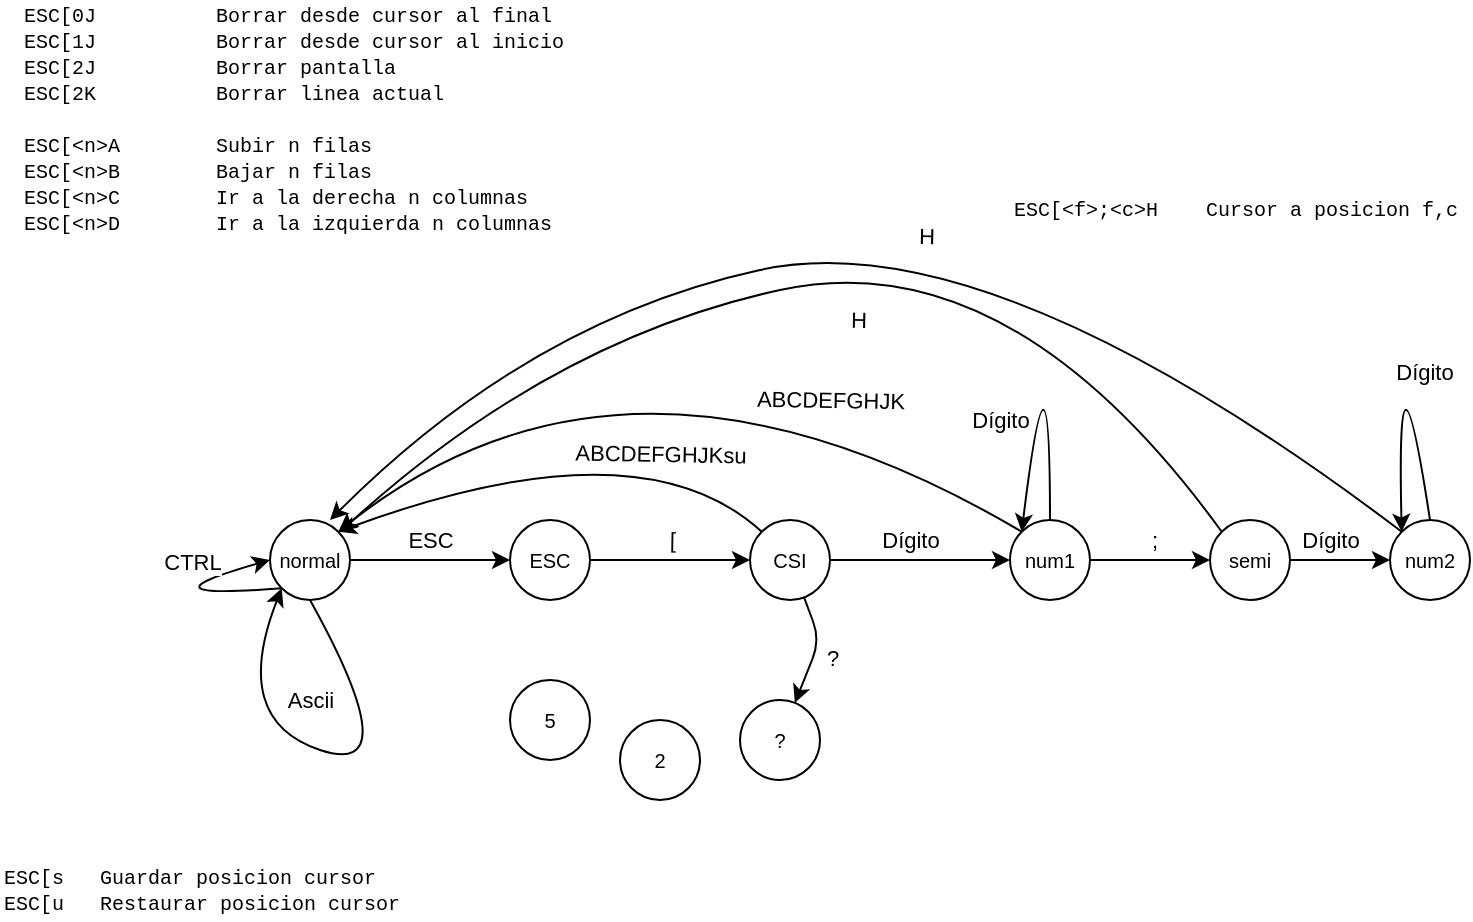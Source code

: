 <mxfile>
    <diagram id="c8xOtOYI2xohcxWzqiEW" name="Page-1">
        <mxGraphModel dx="811" dy="465" grid="1" gridSize="10" guides="1" tooltips="1" connect="1" arrows="1" fold="1" page="1" pageScale="1" pageWidth="850" pageHeight="1100" math="0" shadow="0">
            <root>
                <mxCell id="0"/>
                <mxCell id="1" parent="0"/>
                <mxCell id="7" value="normal" style="ellipse;whiteSpace=wrap;html=1;aspect=fixed;fontSize=10;" parent="1" vertex="1">
                    <mxGeometry x="165" y="320" width="40" height="40" as="geometry"/>
                </mxCell>
                <mxCell id="81" style="edgeStyle=none;html=1;" edge="1" parent="1" source="14" target="79">
                    <mxGeometry relative="1" as="geometry">
                        <Array as="points">
                            <mxPoint x="440" y="380"/>
                        </Array>
                    </mxGeometry>
                </mxCell>
                <mxCell id="82" value="?" style="edgeLabel;html=1;align=center;verticalAlign=middle;resizable=0;points=[];" vertex="1" connectable="0" parent="81">
                    <mxGeometry x="0.155" relative="1" as="geometry">
                        <mxPoint x="9" as="offset"/>
                    </mxGeometry>
                </mxCell>
                <mxCell id="14" value="CSI" style="ellipse;whiteSpace=wrap;html=1;aspect=fixed;fontSize=10;" parent="1" vertex="1">
                    <mxGeometry x="405" y="320" width="40" height="40" as="geometry"/>
                </mxCell>
                <mxCell id="15" value="num1" style="ellipse;whiteSpace=wrap;html=1;aspect=fixed;fontSize=10;" parent="1" vertex="1">
                    <mxGeometry x="535" y="320" width="40" height="40" as="geometry"/>
                </mxCell>
                <mxCell id="17" value="ESC" style="ellipse;whiteSpace=wrap;html=1;aspect=fixed;fontSize=10;" parent="1" vertex="1">
                    <mxGeometry x="285" y="320" width="40" height="40" as="geometry"/>
                </mxCell>
                <mxCell id="18" value="" style="endArrow=classic;html=1;curved=1;exitX=1;exitY=0.5;exitDx=0;exitDy=0;" parent="1" source="7" target="17" edge="1">
                    <mxGeometry width="50" height="50" relative="1" as="geometry">
                        <mxPoint x="575" y="620" as="sourcePoint"/>
                        <mxPoint x="625" y="570" as="targetPoint"/>
                    </mxGeometry>
                </mxCell>
                <mxCell id="25" value="ESC" style="edgeLabel;html=1;align=center;verticalAlign=middle;resizable=0;points=[];" parent="18" vertex="1" connectable="0">
                    <mxGeometry x="-0.321" y="2" relative="1" as="geometry">
                        <mxPoint x="13" y="-8" as="offset"/>
                    </mxGeometry>
                </mxCell>
                <mxCell id="19" value="" style="endArrow=classic;html=1;curved=1;exitX=1;exitY=0.5;exitDx=0;exitDy=0;entryX=0;entryY=0.5;entryDx=0;entryDy=0;" parent="1" source="17" target="14" edge="1">
                    <mxGeometry width="50" height="50" relative="1" as="geometry">
                        <mxPoint x="665" y="640" as="sourcePoint"/>
                        <mxPoint x="715" y="590" as="targetPoint"/>
                    </mxGeometry>
                </mxCell>
                <mxCell id="26" value="[" style="edgeLabel;html=1;align=center;verticalAlign=middle;resizable=0;points=[];rotation=1;" parent="19" vertex="1" connectable="0">
                    <mxGeometry x="-0.464" y="1" relative="1" as="geometry">
                        <mxPoint x="19" y="-9" as="offset"/>
                    </mxGeometry>
                </mxCell>
                <mxCell id="21" value="" style="endArrow=classic;html=1;curved=1;exitX=0;exitY=1;exitDx=0;exitDy=0;" parent="1" source="7" edge="1">
                    <mxGeometry width="50" height="50" relative="1" as="geometry">
                        <mxPoint x="115" y="390" as="sourcePoint"/>
                        <mxPoint x="165" y="340" as="targetPoint"/>
                        <Array as="points">
                            <mxPoint x="95" y="360"/>
                        </Array>
                    </mxGeometry>
                </mxCell>
                <mxCell id="33" value="CTRL" style="edgeLabel;html=1;align=center;verticalAlign=middle;resizable=0;points=[];" parent="21" vertex="1" connectable="0">
                    <mxGeometry x="0.592" y="-2" relative="1" as="geometry">
                        <mxPoint x="-11" y="-10" as="offset"/>
                    </mxGeometry>
                </mxCell>
                <mxCell id="22" value="" style="endArrow=classic;html=1;curved=1;exitX=1;exitY=0.5;exitDx=0;exitDy=0;entryX=0;entryY=0.5;entryDx=0;entryDy=0;" parent="1" source="14" target="15" edge="1">
                    <mxGeometry width="50" height="50" relative="1" as="geometry">
                        <mxPoint x="555" y="680" as="sourcePoint"/>
                        <mxPoint x="605" y="630" as="targetPoint"/>
                    </mxGeometry>
                </mxCell>
                <mxCell id="34" value="Dígito" style="edgeLabel;html=1;align=center;verticalAlign=middle;resizable=0;points=[];" parent="22" vertex="1" connectable="0">
                    <mxGeometry x="-0.444" y="-4" relative="1" as="geometry">
                        <mxPoint x="15" y="-14" as="offset"/>
                    </mxGeometry>
                </mxCell>
                <mxCell id="31" value="" style="endArrow=classic;html=1;curved=1;exitX=0.5;exitY=1;exitDx=0;exitDy=0;entryX=0;entryY=1;entryDx=0;entryDy=0;" parent="1" source="7" target="7" edge="1">
                    <mxGeometry width="50" height="50" relative="1" as="geometry">
                        <mxPoint x="175" y="400" as="sourcePoint"/>
                        <mxPoint x="225" y="350" as="targetPoint"/>
                        <Array as="points">
                            <mxPoint x="235" y="450"/>
                            <mxPoint x="145" y="420"/>
                        </Array>
                    </mxGeometry>
                </mxCell>
                <mxCell id="32" value="Ascii" style="edgeLabel;html=1;align=center;verticalAlign=middle;resizable=0;points=[];" parent="31" vertex="1" connectable="0">
                    <mxGeometry x="0.607" y="1" relative="1" as="geometry">
                        <mxPoint x="34" y="7" as="offset"/>
                    </mxGeometry>
                </mxCell>
                <mxCell id="39" value="" style="endArrow=classic;html=1;curved=1;entryX=0;entryY=0;entryDx=0;entryDy=0;exitX=0.5;exitY=0;exitDx=0;exitDy=0;" parent="1" source="15" target="15" edge="1">
                    <mxGeometry width="50" height="50" relative="1" as="geometry">
                        <mxPoint x="585" y="310" as="sourcePoint"/>
                        <mxPoint x="605.0" y="310" as="targetPoint"/>
                        <Array as="points">
                            <mxPoint x="555" y="210"/>
                        </Array>
                    </mxGeometry>
                </mxCell>
                <mxCell id="40" value="Dígito" style="edgeLabel;html=1;align=center;verticalAlign=middle;resizable=0;points=[];" parent="39" vertex="1" connectable="0">
                    <mxGeometry x="-0.444" y="-4" relative="1" as="geometry">
                        <mxPoint x="-29" y="13" as="offset"/>
                    </mxGeometry>
                </mxCell>
                <mxCell id="43" value="" style="endArrow=classic;html=1;curved=1;exitX=0;exitY=0;exitDx=0;exitDy=0;entryX=1;entryY=0;entryDx=0;entryDy=0;" parent="1" source="15" target="7" edge="1">
                    <mxGeometry width="50" height="50" relative="1" as="geometry">
                        <mxPoint x="335" y="350" as="sourcePoint"/>
                        <mxPoint x="415" y="350" as="targetPoint"/>
                        <Array as="points">
                            <mxPoint x="345" y="210"/>
                        </Array>
                    </mxGeometry>
                </mxCell>
                <mxCell id="44" value="ABCDEFGHJK" style="edgeLabel;html=1;align=center;verticalAlign=middle;resizable=0;points=[];rotation=1;" parent="43" vertex="1" connectable="0">
                    <mxGeometry x="-0.464" y="1" relative="1" as="geometry">
                        <mxPoint y="-10" as="offset"/>
                    </mxGeometry>
                </mxCell>
                <mxCell id="53" value="semi" style="ellipse;whiteSpace=wrap;html=1;aspect=fixed;fontSize=10;" parent="1" vertex="1">
                    <mxGeometry x="635" y="320" width="40" height="40" as="geometry"/>
                </mxCell>
                <mxCell id="54" value="" style="endArrow=classic;html=1;curved=1;exitX=1;exitY=0.5;exitDx=0;exitDy=0;entryX=0;entryY=0.5;entryDx=0;entryDy=0;" parent="1" source="15" target="53" edge="1">
                    <mxGeometry width="50" height="50" relative="1" as="geometry">
                        <mxPoint x="455" y="350" as="sourcePoint"/>
                        <mxPoint x="545" y="350" as="targetPoint"/>
                    </mxGeometry>
                </mxCell>
                <mxCell id="55" value=";" style="edgeLabel;html=1;align=center;verticalAlign=middle;resizable=0;points=[];" parent="54" vertex="1" connectable="0">
                    <mxGeometry x="-0.444" y="-4" relative="1" as="geometry">
                        <mxPoint x="15" y="-14" as="offset"/>
                    </mxGeometry>
                </mxCell>
                <mxCell id="56" value="num2" style="ellipse;whiteSpace=wrap;html=1;aspect=fixed;fontSize=10;" parent="1" vertex="1">
                    <mxGeometry x="725" y="320" width="40" height="40" as="geometry"/>
                </mxCell>
                <mxCell id="58" value="" style="endArrow=classic;html=1;curved=1;exitX=1;exitY=0.5;exitDx=0;exitDy=0;entryX=0;entryY=0.5;entryDx=0;entryDy=0;" parent="1" source="53" target="56" edge="1">
                    <mxGeometry width="50" height="50" relative="1" as="geometry">
                        <mxPoint x="585" y="350" as="sourcePoint"/>
                        <mxPoint x="645" y="350" as="targetPoint"/>
                    </mxGeometry>
                </mxCell>
                <mxCell id="59" value="Dígito" style="edgeLabel;html=1;align=center;verticalAlign=middle;resizable=0;points=[];" parent="58" vertex="1" connectable="0">
                    <mxGeometry x="-0.444" y="-4" relative="1" as="geometry">
                        <mxPoint x="6" y="-14" as="offset"/>
                    </mxGeometry>
                </mxCell>
                <mxCell id="60" value="" style="endArrow=classic;html=1;curved=1;entryX=0;entryY=0;entryDx=0;entryDy=0;exitX=0.5;exitY=0;exitDx=0;exitDy=0;" parent="1" source="56" target="56" edge="1">
                    <mxGeometry width="50" height="50" relative="1" as="geometry">
                        <mxPoint x="775" y="322" as="sourcePoint"/>
                        <mxPoint x="742.342" y="325.858" as="targetPoint"/>
                        <Array as="points">
                            <mxPoint x="728.2" y="210"/>
                        </Array>
                    </mxGeometry>
                </mxCell>
                <mxCell id="61" value="Dígito" style="edgeLabel;html=1;align=center;verticalAlign=middle;resizable=0;points=[];" parent="60" vertex="1" connectable="0">
                    <mxGeometry x="-0.444" y="-4" relative="1" as="geometry">
                        <mxPoint x="2" y="-11" as="offset"/>
                    </mxGeometry>
                </mxCell>
                <mxCell id="62" value="" style="endArrow=classic;html=1;curved=1;exitX=0;exitY=0;exitDx=0;exitDy=0;entryX=0.75;entryY=0;entryDx=0;entryDy=0;entryPerimeter=0;" parent="1" source="56" target="7" edge="1">
                    <mxGeometry width="50" height="50" relative="1" as="geometry">
                        <mxPoint x="550.858" y="335.858" as="sourcePoint"/>
                        <mxPoint x="209.142" y="335.858" as="targetPoint"/>
                        <Array as="points">
                            <mxPoint x="525" y="170"/>
                            <mxPoint x="295" y="220"/>
                        </Array>
                    </mxGeometry>
                </mxCell>
                <mxCell id="63" value="H" style="edgeLabel;html=1;align=center;verticalAlign=middle;resizable=0;points=[];rotation=1;" parent="62" vertex="1" connectable="0">
                    <mxGeometry x="-0.464" y="1" relative="1" as="geometry">
                        <mxPoint x="-102" y="-46" as="offset"/>
                    </mxGeometry>
                </mxCell>
                <mxCell id="66" value="&lt;font face=&quot;Courier New&quot;&gt;ESC[s&lt;span style=&quot;white-space: pre;&quot;&gt;&#9;&lt;/span&gt;Guardar posicion cursor&lt;br&gt;ESC[u&lt;span style=&quot;white-space: pre;&quot;&gt;&#9;&lt;/span&gt;Restaurar posicion cursor&lt;/font&gt;" style="text;html=1;strokeColor=none;fillColor=none;align=left;verticalAlign=middle;whiteSpace=wrap;rounded=0;fontSize=10;" parent="1" vertex="1">
                    <mxGeometry x="30" y="490" width="230" height="30" as="geometry"/>
                </mxCell>
                <mxCell id="69" value="&lt;span style=&quot;font-family: &amp;quot;Courier New&amp;quot;;&quot;&gt;ESC[0J&lt;/span&gt;&lt;span style=&quot;font-family: &amp;quot;Courier New&amp;quot;;&quot;&gt;&#9;&lt;span style=&quot;white-space: pre;&quot;&gt;&#9;&lt;/span&gt;&lt;span style=&quot;white-space: pre;&quot;&gt;&#9;&lt;/span&gt;&lt;/span&gt;&lt;span style=&quot;font-family: &amp;quot;Courier New&amp;quot;;&quot;&gt;Borrar desde cursor al final&lt;/span&gt;&lt;br style=&quot;font-family: &amp;quot;Courier New&amp;quot;;&quot;&gt;&lt;span style=&quot;font-family: &amp;quot;Courier New&amp;quot;;&quot;&gt;ESC[1J&lt;/span&gt;&lt;span style=&quot;font-family: &amp;quot;Courier New&amp;quot;;&quot;&gt;&#9;&lt;span style=&quot;white-space: pre;&quot;&gt;&#9;&lt;/span&gt;&lt;span style=&quot;white-space: pre;&quot;&gt;&#9;&lt;/span&gt;&lt;/span&gt;&lt;span style=&quot;font-family: &amp;quot;Courier New&amp;quot;;&quot;&gt;Borrar desde cursor al inicio&lt;br&gt;&lt;/span&gt;&lt;font face=&quot;Courier New&quot;&gt;ESC[2J&lt;span style=&quot;&quot;&gt;&#9;&lt;span style=&quot;white-space: pre;&quot;&gt;&#9;&lt;/span&gt;&lt;span style=&quot;white-space: pre;&quot;&gt;&#9;&lt;/span&gt;&lt;/span&gt;Borrar pantalla&lt;br&gt;ESC[2K&lt;span style=&quot;&quot;&gt;&#9;&lt;span style=&quot;white-space: pre;&quot;&gt;&#9;&lt;/span&gt;&lt;span style=&quot;white-space: pre;&quot;&gt;&#9;&lt;/span&gt;&lt;/span&gt;Borrar linea actual&lt;br&gt;&lt;br&gt;ESC[&amp;lt;n&amp;gt;A&lt;span style=&quot;&quot;&gt;&#9;&lt;span style=&quot;white-space: pre;&quot;&gt;&#9;&lt;/span&gt;&lt;/span&gt;Subir n filas&lt;br&gt;&lt;/font&gt;&lt;span style=&quot;font-family: &amp;quot;Courier New&amp;quot;;&quot;&gt;ESC[&amp;lt;n&amp;gt;B&lt;/span&gt;&lt;span style=&quot;font-family: &amp;quot;Courier New&amp;quot;;&quot;&gt;&amp;nbsp;&lt;span style=&quot;white-space: pre;&quot;&gt;&#9;&lt;/span&gt;Bajar n filas&lt;/span&gt;&lt;span style=&quot;font-family: &amp;quot;Courier New&amp;quot;;&quot;&gt;&lt;br&gt;&lt;/span&gt;&lt;span style=&quot;font-family: &amp;quot;Courier New&amp;quot;;&quot;&gt;ESC[&amp;lt;n&amp;gt;C&lt;/span&gt;&lt;span style=&quot;font-family: &amp;quot;Courier New&amp;quot;;&quot;&gt;&amp;nbsp;&lt;span style=&quot;white-space: pre;&quot;&gt;&#9;&lt;/span&gt;Ir a la derecha n columnas&lt;/span&gt;&lt;br style=&quot;font-family: &amp;quot;Courier New&amp;quot;;&quot;&gt;&lt;span style=&quot;font-family: &amp;quot;Courier New&amp;quot;;&quot;&gt;ESC[&amp;lt;n&amp;gt;D&lt;/span&gt;&lt;span style=&quot;font-family: &amp;quot;Courier New&amp;quot;;&quot;&gt;&amp;nbsp;&lt;span style=&quot;white-space: pre;&quot;&gt;&#9;&lt;/span&gt;Ir a la izquierda n columnas&lt;/span&gt;" style="text;html=1;strokeColor=none;fillColor=none;align=left;verticalAlign=middle;whiteSpace=wrap;rounded=0;fontSize=10;" parent="1" vertex="1">
                    <mxGeometry x="40" y="60" width="325" height="120" as="geometry"/>
                </mxCell>
                <mxCell id="70" value="&lt;font face=&quot;Courier New&quot;&gt;ESC[&amp;lt;f&amp;gt;;&amp;lt;c&amp;gt;H&lt;span style=&quot;white-space: pre;&quot;&gt;&#9;&lt;/span&gt;Cursor a posicion f,c&lt;/font&gt;" style="text;html=1;strokeColor=none;fillColor=none;align=left;verticalAlign=middle;whiteSpace=wrap;rounded=0;fontSize=10;" parent="1" vertex="1">
                    <mxGeometry x="535" y="150" width="230" height="30" as="geometry"/>
                </mxCell>
                <mxCell id="73" value="" style="endArrow=classic;html=1;curved=1;exitX=0;exitY=0;exitDx=0;exitDy=0;entryX=1;entryY=0;entryDx=0;entryDy=0;" parent="1" source="14" target="7" edge="1">
                    <mxGeometry width="50" height="50" relative="1" as="geometry">
                        <mxPoint x="390.0" y="310.0" as="sourcePoint"/>
                        <mxPoint x="345.0" y="310.0" as="targetPoint"/>
                        <Array as="points">
                            <mxPoint x="350" y="270"/>
                        </Array>
                    </mxGeometry>
                </mxCell>
                <mxCell id="74" value="ABCDEFGHJKsu" style="edgeLabel;html=1;align=center;verticalAlign=middle;resizable=0;points=[];rotation=1;" parent="73" vertex="1" connectable="0">
                    <mxGeometry x="-0.464" y="1" relative="1" as="geometry">
                        <mxPoint x="-2" y="4" as="offset"/>
                    </mxGeometry>
                </mxCell>
                <mxCell id="77" value="" style="endArrow=classic;html=1;curved=1;exitX=0;exitY=0;exitDx=0;exitDy=0;" parent="1" source="53" edge="1">
                    <mxGeometry width="50" height="50" relative="1" as="geometry">
                        <mxPoint x="740.858" y="335.858" as="sourcePoint"/>
                        <mxPoint x="200" y="326" as="targetPoint"/>
                        <Array as="points">
                            <mxPoint x="535" y="180"/>
                            <mxPoint x="305" y="230"/>
                        </Array>
                    </mxGeometry>
                </mxCell>
                <mxCell id="78" value="H" style="edgeLabel;html=1;align=center;verticalAlign=middle;resizable=0;points=[];rotation=1;" parent="77" vertex="1" connectable="0">
                    <mxGeometry x="-0.464" y="1" relative="1" as="geometry">
                        <mxPoint x="-93" y="14" as="offset"/>
                    </mxGeometry>
                </mxCell>
                <mxCell id="79" value="?" style="ellipse;whiteSpace=wrap;html=1;aspect=fixed;fontSize=10;" vertex="1" parent="1">
                    <mxGeometry x="400" y="410" width="40" height="40" as="geometry"/>
                </mxCell>
                <mxCell id="80" value="2" style="ellipse;whiteSpace=wrap;html=1;aspect=fixed;fontSize=10;" vertex="1" parent="1">
                    <mxGeometry x="340" y="420" width="40" height="40" as="geometry"/>
                </mxCell>
                <mxCell id="83" value="5" style="ellipse;whiteSpace=wrap;html=1;aspect=fixed;fontSize=10;" vertex="1" parent="1">
                    <mxGeometry x="285" y="400" width="40" height="40" as="geometry"/>
                </mxCell>
            </root>
        </mxGraphModel>
    </diagram>
</mxfile>